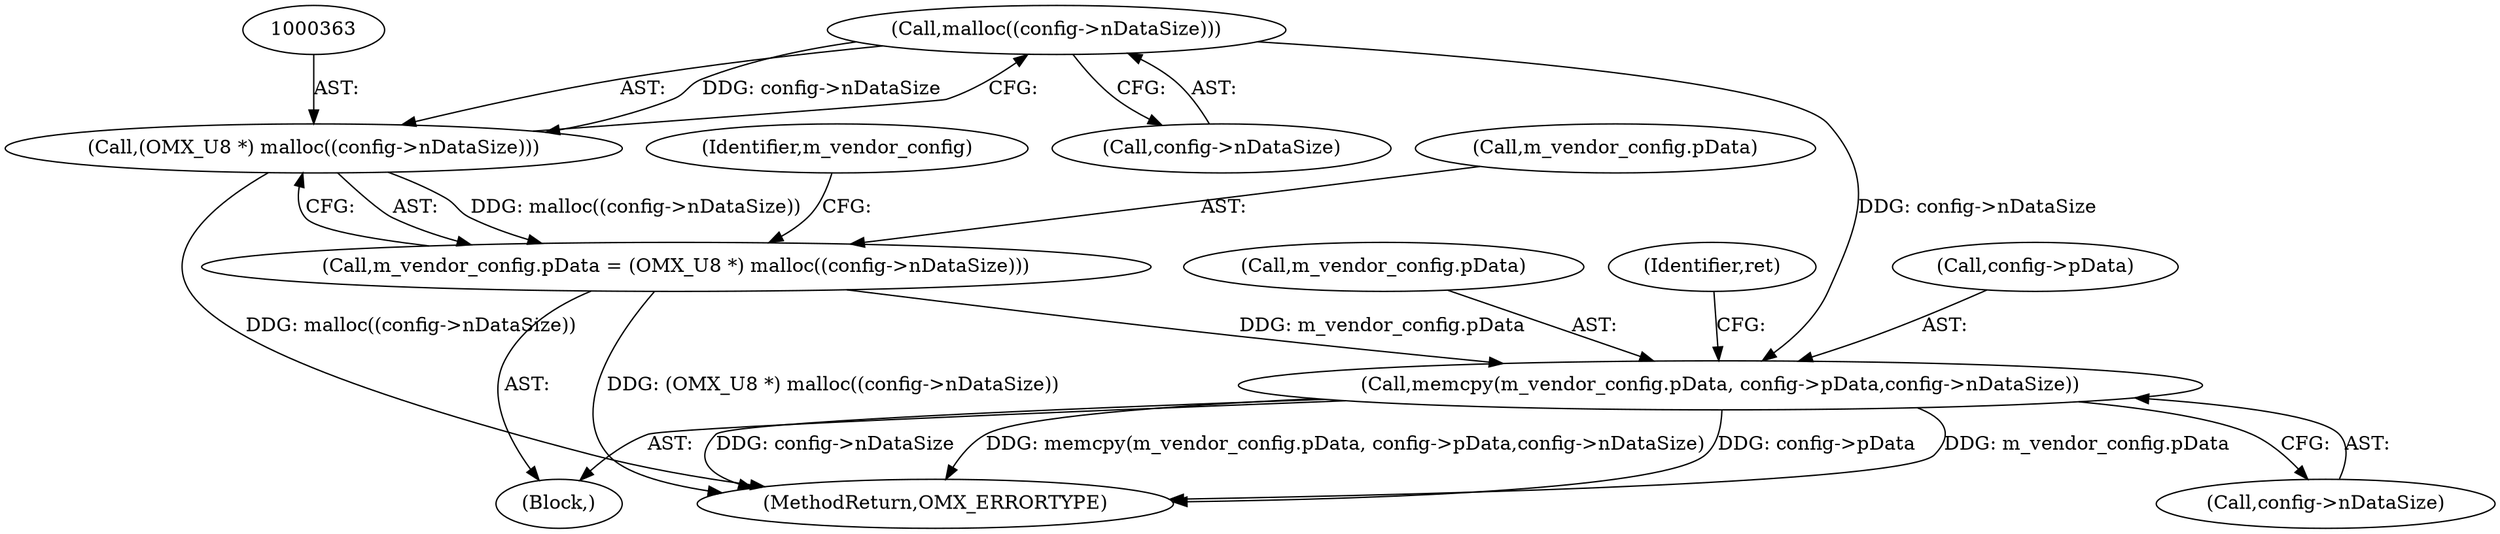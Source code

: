 digraph "0_Android_f22c2a0f0f9e030c240468d9d18b9297f001bcf0@API" {
"1000364" [label="(Call,malloc((config->nDataSize)))"];
"1000362" [label="(Call,(OMX_U8 *) malloc((config->nDataSize)))"];
"1000358" [label="(Call,m_vendor_config.pData = (OMX_U8 *) malloc((config->nDataSize)))"];
"1000368" [label="(Call,memcpy(m_vendor_config.pData, config->pData,config->nDataSize))"];
"1000368" [label="(Call,memcpy(m_vendor_config.pData, config->pData,config->nDataSize))"];
"1000359" [label="(Call,m_vendor_config.pData)"];
"1000370" [label="(Identifier,m_vendor_config)"];
"1000372" [label="(Call,config->pData)"];
"1000365" [label="(Call,config->nDataSize)"];
"1001056" [label="(MethodReturn,OMX_ERRORTYPE)"];
"1000369" [label="(Call,m_vendor_config.pData)"];
"1000362" [label="(Call,(OMX_U8 *) malloc((config->nDataSize)))"];
"1000343" [label="(Block,)"];
"1000375" [label="(Call,config->nDataSize)"];
"1000559" [label="(Identifier,ret)"];
"1000364" [label="(Call,malloc((config->nDataSize)))"];
"1000358" [label="(Call,m_vendor_config.pData = (OMX_U8 *) malloc((config->nDataSize)))"];
"1000364" -> "1000362"  [label="AST: "];
"1000364" -> "1000365"  [label="CFG: "];
"1000365" -> "1000364"  [label="AST: "];
"1000362" -> "1000364"  [label="CFG: "];
"1000364" -> "1000362"  [label="DDG: config->nDataSize"];
"1000364" -> "1000368"  [label="DDG: config->nDataSize"];
"1000362" -> "1000358"  [label="AST: "];
"1000363" -> "1000362"  [label="AST: "];
"1000358" -> "1000362"  [label="CFG: "];
"1000362" -> "1001056"  [label="DDG: malloc((config->nDataSize))"];
"1000362" -> "1000358"  [label="DDG: malloc((config->nDataSize))"];
"1000358" -> "1000343"  [label="AST: "];
"1000359" -> "1000358"  [label="AST: "];
"1000370" -> "1000358"  [label="CFG: "];
"1000358" -> "1001056"  [label="DDG: (OMX_U8 *) malloc((config->nDataSize))"];
"1000358" -> "1000368"  [label="DDG: m_vendor_config.pData"];
"1000368" -> "1000343"  [label="AST: "];
"1000368" -> "1000375"  [label="CFG: "];
"1000369" -> "1000368"  [label="AST: "];
"1000372" -> "1000368"  [label="AST: "];
"1000375" -> "1000368"  [label="AST: "];
"1000559" -> "1000368"  [label="CFG: "];
"1000368" -> "1001056"  [label="DDG: m_vendor_config.pData"];
"1000368" -> "1001056"  [label="DDG: config->nDataSize"];
"1000368" -> "1001056"  [label="DDG: memcpy(m_vendor_config.pData, config->pData,config->nDataSize)"];
"1000368" -> "1001056"  [label="DDG: config->pData"];
}
